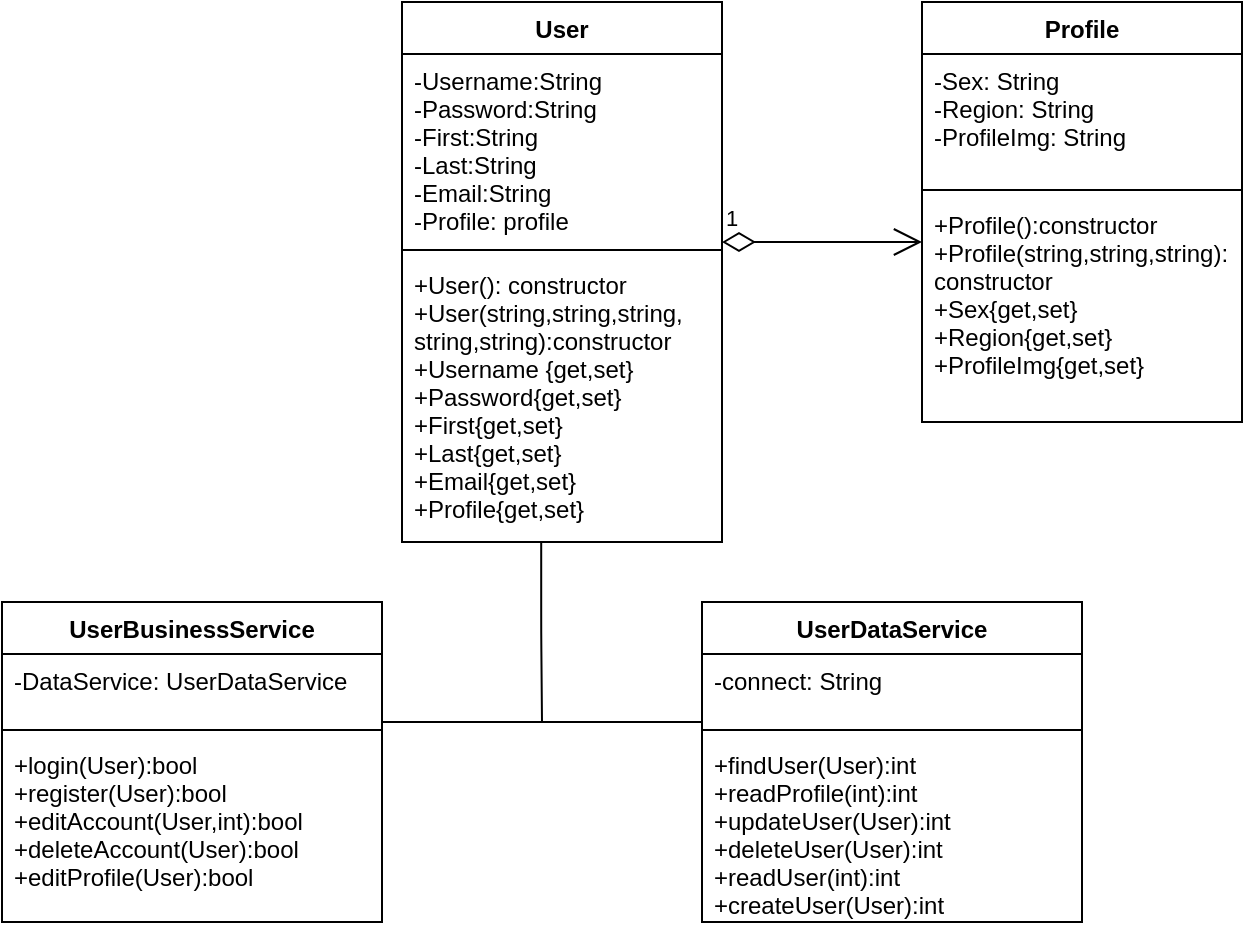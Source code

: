 <mxfile version="12.5.5" type="device"><diagram id="44K670VBOL6TzQTsm6Ro" name="Page-1"><mxGraphModel dx="1209" dy="626" grid="1" gridSize="10" guides="1" tooltips="1" connect="1" arrows="1" fold="1" page="1" pageScale="1" pageWidth="1100" pageHeight="850" math="0" shadow="0"><root><mxCell id="0"/><mxCell id="1" parent="0"/><mxCell id="Q4GeLf98BB9h3DHHSsKt-1" value="Profile" style="swimlane;fontStyle=1;align=center;verticalAlign=top;childLayout=stackLayout;horizontal=1;startSize=26;horizontalStack=0;resizeParent=1;resizeParentMax=0;resizeLast=0;collapsible=1;marginBottom=0;" vertex="1" parent="1"><mxGeometry x="470" width="160" height="210" as="geometry"/></mxCell><mxCell id="Q4GeLf98BB9h3DHHSsKt-2" value="-Sex: String&#10;-Region: String&#10;-ProfileImg: String" style="text;strokeColor=none;fillColor=none;align=left;verticalAlign=top;spacingLeft=4;spacingRight=4;overflow=hidden;rotatable=0;points=[[0,0.5],[1,0.5]];portConstraint=eastwest;" vertex="1" parent="Q4GeLf98BB9h3DHHSsKt-1"><mxGeometry y="26" width="160" height="64" as="geometry"/></mxCell><mxCell id="Q4GeLf98BB9h3DHHSsKt-3" value="" style="line;strokeWidth=1;fillColor=none;align=left;verticalAlign=middle;spacingTop=-1;spacingLeft=3;spacingRight=3;rotatable=0;labelPosition=right;points=[];portConstraint=eastwest;" vertex="1" parent="Q4GeLf98BB9h3DHHSsKt-1"><mxGeometry y="90" width="160" height="8" as="geometry"/></mxCell><mxCell id="Q4GeLf98BB9h3DHHSsKt-4" value="+Profile():constructor&#10;+Profile(string,string,string):&#10;constructor&#10;+Sex{get,set}&#10;+Region{get,set}&#10;+ProfileImg{get,set}" style="text;strokeColor=none;fillColor=none;align=left;verticalAlign=top;spacingLeft=4;spacingRight=4;overflow=hidden;rotatable=0;points=[[0,0.5],[1,0.5]];portConstraint=eastwest;" vertex="1" parent="Q4GeLf98BB9h3DHHSsKt-1"><mxGeometry y="98" width="160" height="112" as="geometry"/></mxCell><mxCell id="Q4GeLf98BB9h3DHHSsKt-5" value="User" style="swimlane;fontStyle=1;align=center;verticalAlign=top;childLayout=stackLayout;horizontal=1;startSize=26;horizontalStack=0;resizeParent=1;resizeParentMax=0;resizeLast=0;collapsible=1;marginBottom=0;" vertex="1" parent="1"><mxGeometry x="210" width="160" height="270" as="geometry"/></mxCell><mxCell id="Q4GeLf98BB9h3DHHSsKt-6" value="-Username:String&#10;-Password:String&#10;-First:String&#10;-Last:String&#10;-Email:String&#10;-Profile: profile" style="text;strokeColor=none;fillColor=none;align=left;verticalAlign=top;spacingLeft=4;spacingRight=4;overflow=hidden;rotatable=0;points=[[0,0.5],[1,0.5]];portConstraint=eastwest;" vertex="1" parent="Q4GeLf98BB9h3DHHSsKt-5"><mxGeometry y="26" width="160" height="94" as="geometry"/></mxCell><mxCell id="Q4GeLf98BB9h3DHHSsKt-7" value="" style="line;strokeWidth=1;fillColor=none;align=left;verticalAlign=middle;spacingTop=-1;spacingLeft=3;spacingRight=3;rotatable=0;labelPosition=right;points=[];portConstraint=eastwest;" vertex="1" parent="Q4GeLf98BB9h3DHHSsKt-5"><mxGeometry y="120" width="160" height="8" as="geometry"/></mxCell><mxCell id="Q4GeLf98BB9h3DHHSsKt-8" value="+User(): constructor&#10;+User(string,string,string,&#10;string,string):constructor&#10;+Username {get,set}&#10;+Password{get,set}&#10;+First{get,set}&#10;+Last{get,set}&#10;+Email{get,set}&#10;+Profile{get,set}&#10;" style="text;strokeColor=none;fillColor=none;align=left;verticalAlign=top;spacingLeft=4;spacingRight=4;overflow=hidden;rotatable=0;points=[[0,0.5],[1,0.5]];portConstraint=eastwest;" vertex="1" parent="Q4GeLf98BB9h3DHHSsKt-5"><mxGeometry y="128" width="160" height="142" as="geometry"/></mxCell><mxCell id="Q4GeLf98BB9h3DHHSsKt-9" value="1" style="endArrow=open;html=1;endSize=12;startArrow=diamondThin;startSize=14;startFill=0;edgeStyle=orthogonalEdgeStyle;align=left;verticalAlign=bottom;" edge="1" parent="1"><mxGeometry x="-1" y="3" relative="1" as="geometry"><mxPoint x="370" y="120" as="sourcePoint"/><mxPoint x="470" y="120" as="targetPoint"/></mxGeometry></mxCell><mxCell id="Q4GeLf98BB9h3DHHSsKt-10" value="UserDataService" style="swimlane;fontStyle=1;align=center;verticalAlign=top;childLayout=stackLayout;horizontal=1;startSize=26;horizontalStack=0;resizeParent=1;resizeParentMax=0;resizeLast=0;collapsible=1;marginBottom=0;" vertex="1" parent="1"><mxGeometry x="360" y="300" width="190" height="160" as="geometry"/></mxCell><mxCell id="Q4GeLf98BB9h3DHHSsKt-11" value="-connect: String" style="text;strokeColor=none;fillColor=none;align=left;verticalAlign=top;spacingLeft=4;spacingRight=4;overflow=hidden;rotatable=0;points=[[0,0.5],[1,0.5]];portConstraint=eastwest;" vertex="1" parent="Q4GeLf98BB9h3DHHSsKt-10"><mxGeometry y="26" width="190" height="34" as="geometry"/></mxCell><mxCell id="Q4GeLf98BB9h3DHHSsKt-12" value="" style="line;strokeWidth=1;fillColor=none;align=left;verticalAlign=middle;spacingTop=-1;spacingLeft=3;spacingRight=3;rotatable=0;labelPosition=right;points=[];portConstraint=eastwest;" vertex="1" parent="Q4GeLf98BB9h3DHHSsKt-10"><mxGeometry y="60" width="190" height="8" as="geometry"/></mxCell><mxCell id="Q4GeLf98BB9h3DHHSsKt-13" value="+findUser(User):int&#10;+readProfile(int):int&#10;+updateUser(User):int&#10;+deleteUser(User):int&#10;+readUser(int):int&#10;+createUser(User):int" style="text;strokeColor=none;fillColor=none;align=left;verticalAlign=top;spacingLeft=4;spacingRight=4;overflow=hidden;rotatable=0;points=[[0,0.5],[1,0.5]];portConstraint=eastwest;" vertex="1" parent="Q4GeLf98BB9h3DHHSsKt-10"><mxGeometry y="68" width="190" height="92" as="geometry"/></mxCell><mxCell id="Q4GeLf98BB9h3DHHSsKt-14" value="UserBusinessService" style="swimlane;fontStyle=1;align=center;verticalAlign=top;childLayout=stackLayout;horizontal=1;startSize=26;horizontalStack=0;resizeParent=1;resizeParentMax=0;resizeLast=0;collapsible=1;marginBottom=0;" vertex="1" parent="1"><mxGeometry x="10" y="300" width="190" height="160" as="geometry"/></mxCell><mxCell id="Q4GeLf98BB9h3DHHSsKt-15" value="-DataService: UserDataService" style="text;strokeColor=none;fillColor=none;align=left;verticalAlign=top;spacingLeft=4;spacingRight=4;overflow=hidden;rotatable=0;points=[[0,0.5],[1,0.5]];portConstraint=eastwest;" vertex="1" parent="Q4GeLf98BB9h3DHHSsKt-14"><mxGeometry y="26" width="190" height="34" as="geometry"/></mxCell><mxCell id="Q4GeLf98BB9h3DHHSsKt-16" value="" style="line;strokeWidth=1;fillColor=none;align=left;verticalAlign=middle;spacingTop=-1;spacingLeft=3;spacingRight=3;rotatable=0;labelPosition=right;points=[];portConstraint=eastwest;" vertex="1" parent="Q4GeLf98BB9h3DHHSsKt-14"><mxGeometry y="60" width="190" height="8" as="geometry"/></mxCell><mxCell id="Q4GeLf98BB9h3DHHSsKt-17" value="+login(User):bool&#10;+register(User):bool&#10;+editAccount(User,int):bool&#10;+deleteAccount(User):bool&#10;+editProfile(User):bool" style="text;strokeColor=none;fillColor=none;align=left;verticalAlign=top;spacingLeft=4;spacingRight=4;overflow=hidden;rotatable=0;points=[[0,0.5],[1,0.5]];portConstraint=eastwest;" vertex="1" parent="Q4GeLf98BB9h3DHHSsKt-14"><mxGeometry y="68" width="190" height="92" as="geometry"/></mxCell><mxCell id="Q4GeLf98BB9h3DHHSsKt-18" value="" style="endArrow=none;html=1;edgeStyle=orthogonalEdgeStyle;" edge="1" parent="1"><mxGeometry relative="1" as="geometry"><mxPoint x="200" y="360" as="sourcePoint"/><mxPoint x="360" y="360" as="targetPoint"/></mxGeometry></mxCell><mxCell id="Q4GeLf98BB9h3DHHSsKt-19" value="" style="resizable=0;html=1;align=left;verticalAlign=bottom;labelBackgroundColor=#ffffff;fontSize=10;" connectable="0" vertex="1" parent="Q4GeLf98BB9h3DHHSsKt-18"><mxGeometry x="-1" relative="1" as="geometry"/></mxCell><mxCell id="Q4GeLf98BB9h3DHHSsKt-20" value="" style="resizable=0;html=1;align=right;verticalAlign=bottom;labelBackgroundColor=#ffffff;fontSize=10;" connectable="0" vertex="1" parent="Q4GeLf98BB9h3DHHSsKt-18"><mxGeometry x="1" relative="1" as="geometry"/></mxCell><mxCell id="Q4GeLf98BB9h3DHHSsKt-21" value="" style="endArrow=none;html=1;edgeStyle=orthogonalEdgeStyle;exitX=0.435;exitY=0.997;exitDx=0;exitDy=0;exitPerimeter=0;" edge="1" parent="1" source="Q4GeLf98BB9h3DHHSsKt-8"><mxGeometry relative="1" as="geometry"><mxPoint x="230" y="290" as="sourcePoint"/><mxPoint x="280" y="360" as="targetPoint"/></mxGeometry></mxCell><mxCell id="Q4GeLf98BB9h3DHHSsKt-22" value="" style="resizable=0;html=1;align=left;verticalAlign=bottom;labelBackgroundColor=#ffffff;fontSize=10;" connectable="0" vertex="1" parent="Q4GeLf98BB9h3DHHSsKt-21"><mxGeometry x="-1" relative="1" as="geometry"/></mxCell><mxCell id="Q4GeLf98BB9h3DHHSsKt-23" value="" style="resizable=0;html=1;align=right;verticalAlign=bottom;labelBackgroundColor=#ffffff;fontSize=10;" connectable="0" vertex="1" parent="Q4GeLf98BB9h3DHHSsKt-21"><mxGeometry x="1" relative="1" as="geometry"/></mxCell></root></mxGraphModel></diagram></mxfile>
